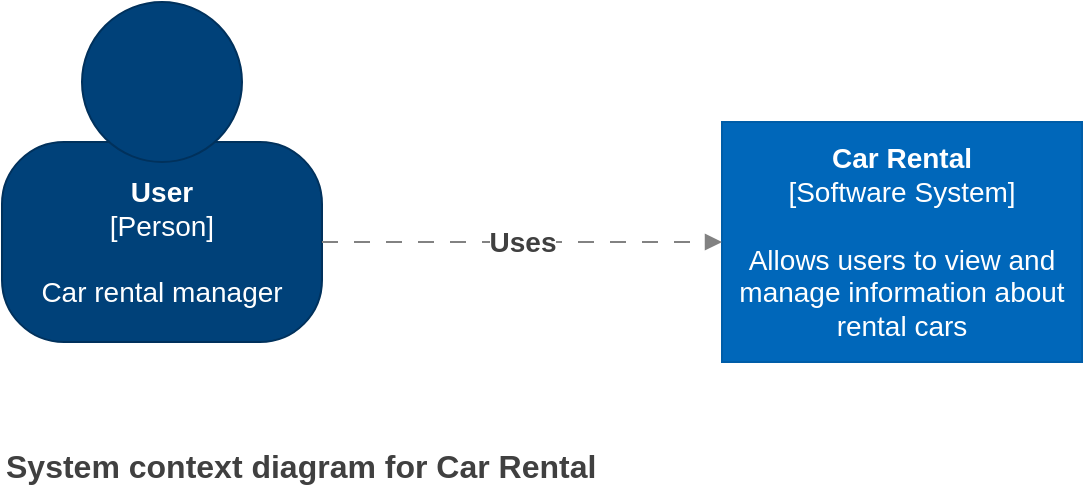 <mxfile version="13.7.9" type="device"><diagram id="83PD-LrKW732AbLt5Rp9" name="Page-1"><mxGraphModel dx="868" dy="479" grid="1" gridSize="10" guides="1" tooltips="1" connect="1" arrows="1" fold="1" page="1" pageScale="1" pageWidth="827" pageHeight="1169" math="0" shadow="0"><root><mxCell id="0"/><mxCell id="1" parent="0"/><object label="" placeholders="1" instruction="edit data of the lower shape within the group" id="PoF4hivHF1qQewOsOuvP-1"><mxCell style="group;resizable=0;fontSize=12;" vertex="1" connectable="0" parent="1"><mxGeometry x="50" y="130" width="160" height="170" as="geometry"/></mxCell></object><object label="&lt;div style=&quot;color: rgb(255 , 255 , 255) ; white-space: normal ; font-size: 14px&quot;&gt;&lt;font style=&quot;font-size: 14px&quot;&gt;&lt;span&gt;&lt;b&gt;User&lt;/b&gt;&lt;/span&gt;&lt;/font&gt;&lt;/div&gt;&lt;div style=&quot;color: rgb(255 , 255 , 255) ; white-space: normal ; font-size: 14px&quot;&gt;&lt;font style=&quot;font-size: 14px&quot;&gt;[Person]&lt;/font&gt;&lt;/div&gt;&lt;div style=&quot;color: rgb(255 , 255 , 255) ; white-space: normal ; font-size: 14px&quot;&gt;&lt;font style=&quot;font-size: 14px&quot;&gt;&lt;span&gt;&lt;br&gt;&lt;/span&gt;&lt;/font&gt;&lt;/div&gt;&lt;div style=&quot;color: rgb(255 , 255 , 255) ; white-space: normal ; font-size: 14px&quot;&gt;&lt;font style=&quot;font-size: 14px&quot;&gt;&lt;span&gt;Car rental manager&lt;br&gt;&lt;/span&gt;&lt;/font&gt;&lt;/div&gt;" name="Actor Name" description="Description" placeholders="1" id="PoF4hivHF1qQewOsOuvP-2"><mxCell style="rounded=1;whiteSpace=wrap;html=1;strokeColor=#00315C;fillColor=#004179;fontColor=#000000;arcSize=31;" vertex="1" parent="PoF4hivHF1qQewOsOuvP-1"><mxGeometry y="70" width="160" height="100" as="geometry"/></mxCell></object><mxCell id="PoF4hivHF1qQewOsOuvP-3" value="" style="ellipse;whiteSpace=wrap;html=1;aspect=fixed;strokeColor=#00315C;fillColor=#004179;fontColor=#000000;" vertex="1" parent="PoF4hivHF1qQewOsOuvP-1"><mxGeometry x="40" width="80" height="80" as="geometry"/></mxCell><object label="&lt;div style=&quot;font-size: 14px&quot;&gt;&lt;font style=&quot;font-size: 14px&quot;&gt;&lt;span&gt;&lt;b&gt;Car Rental&lt;/b&gt;&lt;br&gt;&lt;/span&gt;&lt;/font&gt;&lt;/div&gt;&lt;div style=&quot;font-size: 14px&quot;&gt;&lt;font style=&quot;font-size: 14px&quot;&gt;&lt;span&gt;[Software System&lt;/span&gt;&lt;span&gt;]&lt;br&gt;&lt;br&gt;&lt;/span&gt;&lt;/font&gt;&lt;/div&gt;&lt;div style=&quot;font-size: 14px&quot;&gt;&lt;font style=&quot;font-size: 14px&quot;&gt;&lt;span&gt;&lt;font style=&quot;font-size: 14px&quot;&gt;Allows users to view and manage information about rental cars&lt;/font&gt;&lt;br&gt;&lt;/span&gt;&lt;/font&gt;&lt;/div&gt;" placeholders="1" name="Software System Name" description="Description" id="PoF4hivHF1qQewOsOuvP-5"><mxCell style="rounded=0;whiteSpace=wrap;html=1;fillColor=#0067BA;fontColor=#FFFFFF;strokeColor=#005DA8;resizable=0;" vertex="1" parent="1"><mxGeometry x="410" y="190" width="180" height="120" as="geometry"/></mxCell></object><object label="&lt;font style=&quot;font-size: 14px&quot;&gt;Uses&lt;/font&gt;" placeholders="1" name="Dependency Operation Name" technology="JDBC" id="PoF4hivHF1qQewOsOuvP-6"><mxCell style="endArrow=block;html=1;fontSize=10;fontColor=#404040;strokeWidth=1;endFill=1;dashed=1;dashPattern=8 8;strokeColor=#828282;elbow=vertical;fontStyle=1" edge="1" parent="1"><mxGeometry width="50" height="50" relative="1" as="geometry"><mxPoint x="210" y="250" as="sourcePoint"/><mxPoint x="410" y="250" as="targetPoint"/><mxPoint as="offset"/></mxGeometry></mxCell></object><object label="&lt;div style=&quot;font-size: 16px&quot;&gt;System context diagram for Car Rental&lt;/div&gt;" placeholders="1" name="Diagram Name" description="Description" id="PoF4hivHF1qQewOsOuvP-8"><mxCell style="text;html=1;resizable=0;points=[];autosize=1;align=left;verticalAlign=top;spacingTop=-4;fontSize=16;fontColor=#404040;fontStyle=1" vertex="1" parent="1"><mxGeometry x="50" y="350" width="310" height="20" as="geometry"/></mxCell></object></root></mxGraphModel></diagram></mxfile>